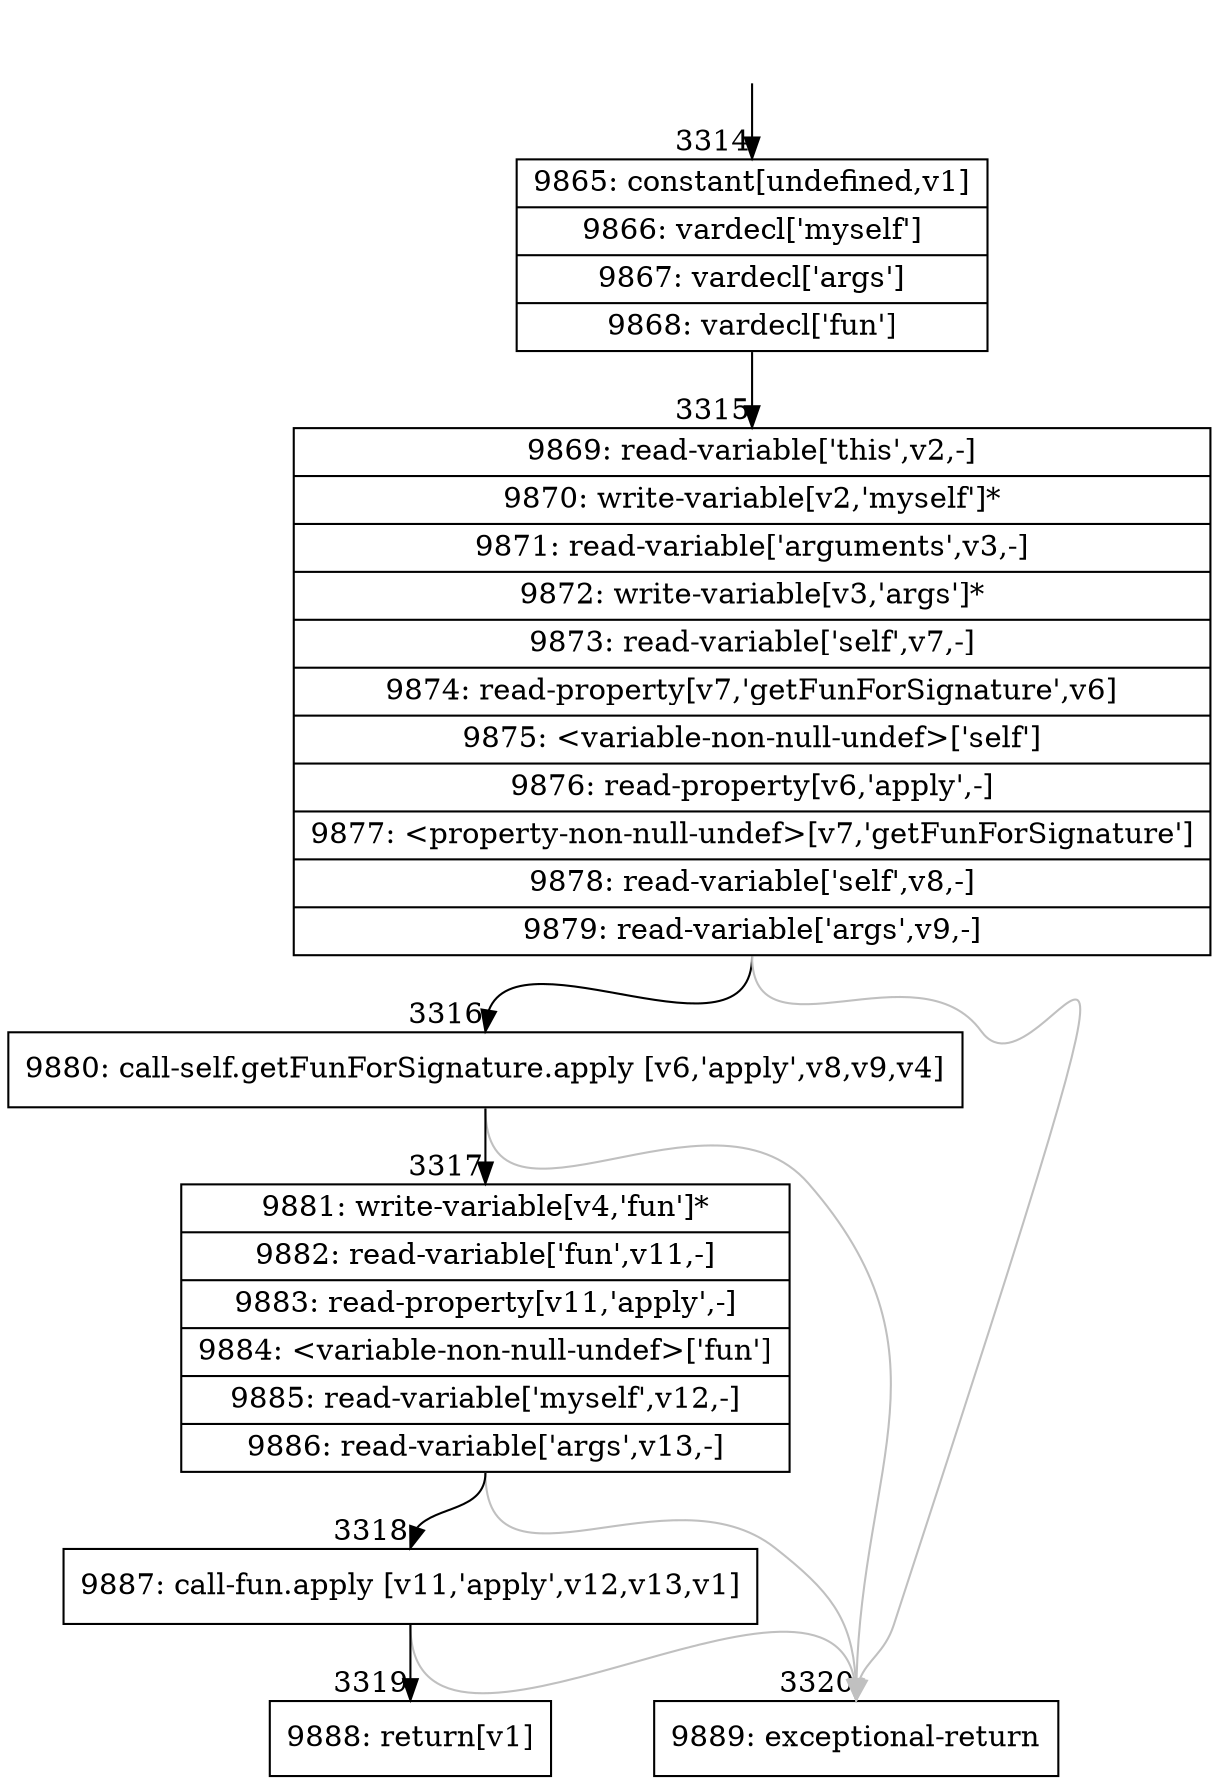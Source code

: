 digraph {
rankdir="TD"
BB_entry358[shape=none,label=""];
BB_entry358 -> BB3314 [tailport=s, headport=n, headlabel="    3314"]
BB3314 [shape=record label="{9865: constant[undefined,v1]|9866: vardecl['myself']|9867: vardecl['args']|9868: vardecl['fun']}" ] 
BB3314 -> BB3315 [tailport=s, headport=n, headlabel="      3315"]
BB3315 [shape=record label="{9869: read-variable['this',v2,-]|9870: write-variable[v2,'myself']*|9871: read-variable['arguments',v3,-]|9872: write-variable[v3,'args']*|9873: read-variable['self',v7,-]|9874: read-property[v7,'getFunForSignature',v6]|9875: \<variable-non-null-undef\>['self']|9876: read-property[v6,'apply',-]|9877: \<property-non-null-undef\>[v7,'getFunForSignature']|9878: read-variable['self',v8,-]|9879: read-variable['args',v9,-]}" ] 
BB3315 -> BB3316 [tailport=s, headport=n, headlabel="      3316"]
BB3315 -> BB3320 [tailport=s, headport=n, color=gray, headlabel="      3320"]
BB3316 [shape=record label="{9880: call-self.getFunForSignature.apply [v6,'apply',v8,v9,v4]}" ] 
BB3316 -> BB3317 [tailport=s, headport=n, headlabel="      3317"]
BB3316 -> BB3320 [tailport=s, headport=n, color=gray]
BB3317 [shape=record label="{9881: write-variable[v4,'fun']*|9882: read-variable['fun',v11,-]|9883: read-property[v11,'apply',-]|9884: \<variable-non-null-undef\>['fun']|9885: read-variable['myself',v12,-]|9886: read-variable['args',v13,-]}" ] 
BB3317 -> BB3318 [tailport=s, headport=n, headlabel="      3318"]
BB3317 -> BB3320 [tailport=s, headport=n, color=gray]
BB3318 [shape=record label="{9887: call-fun.apply [v11,'apply',v12,v13,v1]}" ] 
BB3318 -> BB3319 [tailport=s, headport=n, headlabel="      3319"]
BB3318 -> BB3320 [tailport=s, headport=n, color=gray]
BB3319 [shape=record label="{9888: return[v1]}" ] 
BB3320 [shape=record label="{9889: exceptional-return}" ] 
//#$~ 3789
}
